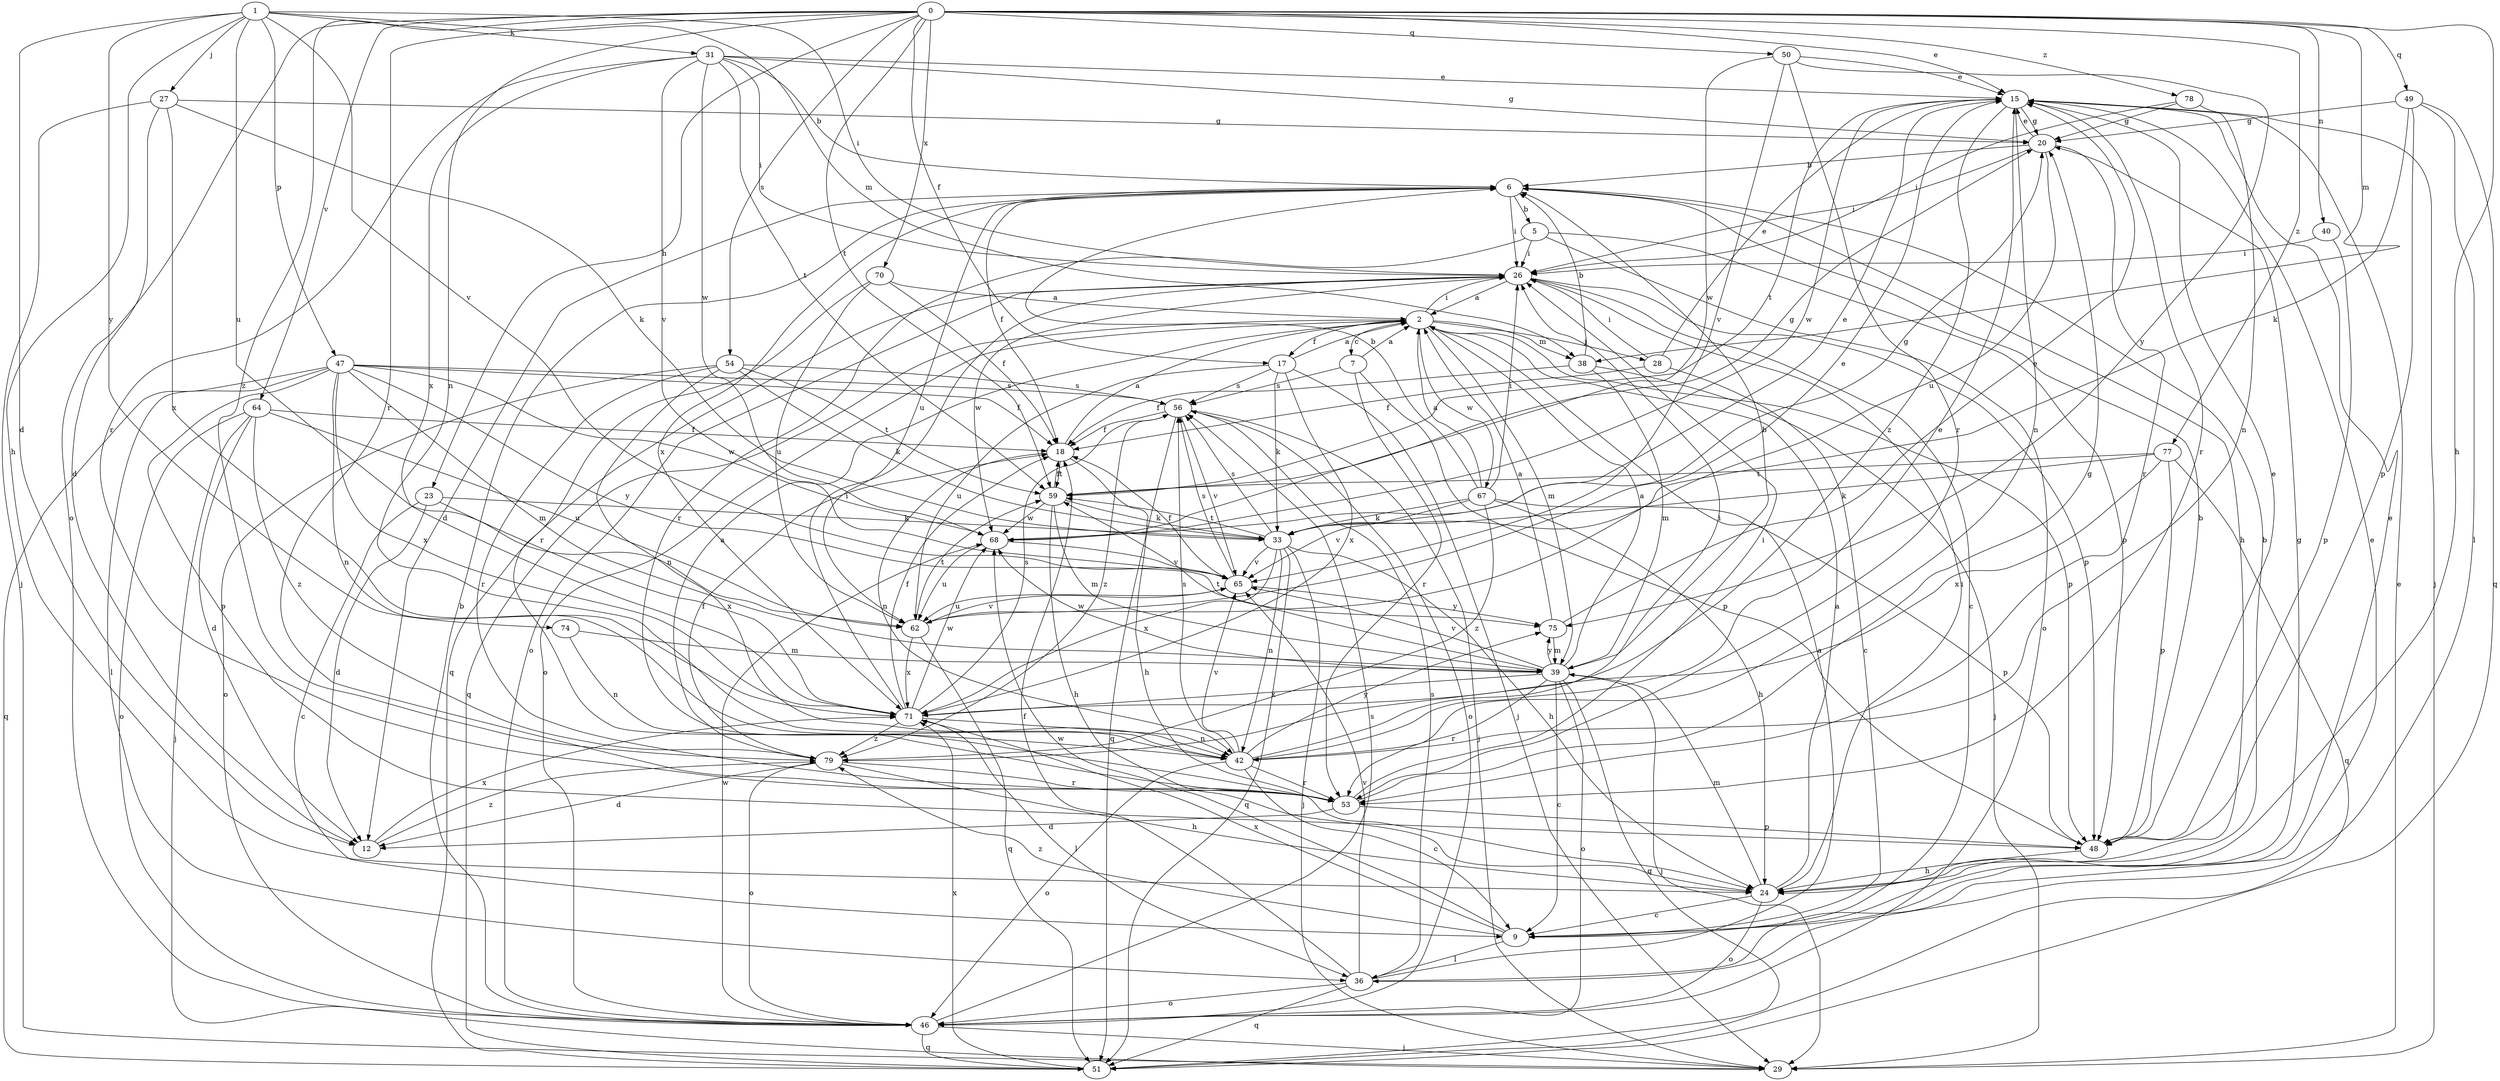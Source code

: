 strict digraph  {
0;
1;
2;
5;
6;
7;
9;
12;
15;
17;
18;
20;
23;
24;
26;
27;
28;
29;
31;
33;
36;
38;
39;
40;
42;
46;
47;
48;
49;
50;
51;
53;
54;
56;
59;
62;
64;
65;
67;
68;
70;
71;
74;
75;
77;
78;
79;
0 -> 15  [label=e];
0 -> 17  [label=f];
0 -> 23  [label=h];
0 -> 24  [label=h];
0 -> 38  [label=m];
0 -> 40  [label=n];
0 -> 42  [label=n];
0 -> 46  [label=o];
0 -> 49  [label=q];
0 -> 50  [label=q];
0 -> 53  [label=r];
0 -> 54  [label=s];
0 -> 59  [label=t];
0 -> 64  [label=v];
0 -> 70  [label=x];
0 -> 77  [label=z];
0 -> 78  [label=z];
0 -> 79  [label=z];
1 -> 12  [label=d];
1 -> 24  [label=h];
1 -> 26  [label=i];
1 -> 27  [label=j];
1 -> 31  [label=k];
1 -> 38  [label=m];
1 -> 47  [label=p];
1 -> 62  [label=u];
1 -> 65  [label=v];
1 -> 74  [label=y];
2 -> 7  [label=c];
2 -> 17  [label=f];
2 -> 26  [label=i];
2 -> 28  [label=j];
2 -> 38  [label=m];
2 -> 39  [label=m];
2 -> 46  [label=o];
2 -> 48  [label=p];
2 -> 51  [label=q];
2 -> 67  [label=w];
5 -> 26  [label=i];
5 -> 46  [label=o];
5 -> 48  [label=p];
5 -> 53  [label=r];
6 -> 5  [label=b];
6 -> 12  [label=d];
6 -> 18  [label=f];
6 -> 24  [label=h];
6 -> 26  [label=i];
6 -> 62  [label=u];
6 -> 71  [label=x];
7 -> 2  [label=a];
7 -> 48  [label=p];
7 -> 53  [label=r];
7 -> 56  [label=s];
9 -> 15  [label=e];
9 -> 20  [label=g];
9 -> 36  [label=l];
9 -> 68  [label=w];
9 -> 71  [label=x];
9 -> 79  [label=z];
12 -> 71  [label=x];
12 -> 79  [label=z];
15 -> 20  [label=g];
15 -> 29  [label=j];
15 -> 42  [label=n];
15 -> 53  [label=r];
15 -> 59  [label=t];
15 -> 68  [label=w];
15 -> 79  [label=z];
17 -> 2  [label=a];
17 -> 29  [label=j];
17 -> 33  [label=k];
17 -> 56  [label=s];
17 -> 62  [label=u];
17 -> 71  [label=x];
18 -> 2  [label=a];
18 -> 24  [label=h];
18 -> 42  [label=n];
18 -> 59  [label=t];
20 -> 6  [label=b];
20 -> 15  [label=e];
20 -> 26  [label=i];
20 -> 53  [label=r];
20 -> 62  [label=u];
23 -> 9  [label=c];
23 -> 12  [label=d];
23 -> 33  [label=k];
23 -> 71  [label=x];
24 -> 2  [label=a];
24 -> 6  [label=b];
24 -> 9  [label=c];
24 -> 26  [label=i];
24 -> 39  [label=m];
24 -> 46  [label=o];
26 -> 2  [label=a];
26 -> 9  [label=c];
26 -> 46  [label=o];
26 -> 48  [label=p];
26 -> 51  [label=q];
26 -> 68  [label=w];
27 -> 12  [label=d];
27 -> 20  [label=g];
27 -> 29  [label=j];
27 -> 33  [label=k];
27 -> 71  [label=x];
28 -> 9  [label=c];
28 -> 15  [label=e];
28 -> 18  [label=f];
28 -> 26  [label=i];
29 -> 15  [label=e];
31 -> 6  [label=b];
31 -> 15  [label=e];
31 -> 20  [label=g];
31 -> 26  [label=i];
31 -> 53  [label=r];
31 -> 59  [label=t];
31 -> 65  [label=v];
31 -> 68  [label=w];
31 -> 71  [label=x];
33 -> 15  [label=e];
33 -> 24  [label=h];
33 -> 29  [label=j];
33 -> 42  [label=n];
33 -> 51  [label=q];
33 -> 56  [label=s];
33 -> 59  [label=t];
33 -> 65  [label=v];
33 -> 71  [label=x];
36 -> 2  [label=a];
36 -> 15  [label=e];
36 -> 18  [label=f];
36 -> 46  [label=o];
36 -> 51  [label=q];
36 -> 56  [label=s];
36 -> 65  [label=v];
38 -> 6  [label=b];
38 -> 18  [label=f];
38 -> 29  [label=j];
38 -> 39  [label=m];
39 -> 2  [label=a];
39 -> 6  [label=b];
39 -> 9  [label=c];
39 -> 29  [label=j];
39 -> 46  [label=o];
39 -> 51  [label=q];
39 -> 53  [label=r];
39 -> 59  [label=t];
39 -> 65  [label=v];
39 -> 68  [label=w];
39 -> 71  [label=x];
39 -> 75  [label=y];
40 -> 26  [label=i];
40 -> 48  [label=p];
42 -> 9  [label=c];
42 -> 15  [label=e];
42 -> 26  [label=i];
42 -> 46  [label=o];
42 -> 53  [label=r];
42 -> 56  [label=s];
42 -> 65  [label=v];
42 -> 75  [label=y];
46 -> 6  [label=b];
46 -> 29  [label=j];
46 -> 51  [label=q];
46 -> 56  [label=s];
46 -> 68  [label=w];
47 -> 18  [label=f];
47 -> 36  [label=l];
47 -> 39  [label=m];
47 -> 42  [label=n];
47 -> 48  [label=p];
47 -> 51  [label=q];
47 -> 56  [label=s];
47 -> 68  [label=w];
47 -> 71  [label=x];
47 -> 75  [label=y];
48 -> 6  [label=b];
48 -> 15  [label=e];
48 -> 24  [label=h];
49 -> 20  [label=g];
49 -> 33  [label=k];
49 -> 36  [label=l];
49 -> 48  [label=p];
49 -> 51  [label=q];
50 -> 15  [label=e];
50 -> 53  [label=r];
50 -> 65  [label=v];
50 -> 68  [label=w];
50 -> 75  [label=y];
51 -> 71  [label=x];
53 -> 12  [label=d];
53 -> 20  [label=g];
53 -> 26  [label=i];
53 -> 48  [label=p];
54 -> 33  [label=k];
54 -> 42  [label=n];
54 -> 46  [label=o];
54 -> 53  [label=r];
54 -> 56  [label=s];
54 -> 59  [label=t];
56 -> 18  [label=f];
56 -> 29  [label=j];
56 -> 46  [label=o];
56 -> 51  [label=q];
56 -> 65  [label=v];
56 -> 79  [label=z];
59 -> 18  [label=f];
59 -> 20  [label=g];
59 -> 24  [label=h];
59 -> 33  [label=k];
59 -> 39  [label=m];
59 -> 68  [label=w];
62 -> 15  [label=e];
62 -> 51  [label=q];
62 -> 59  [label=t];
62 -> 65  [label=v];
62 -> 71  [label=x];
64 -> 12  [label=d];
64 -> 18  [label=f];
64 -> 29  [label=j];
64 -> 46  [label=o];
64 -> 62  [label=u];
64 -> 79  [label=z];
65 -> 18  [label=f];
65 -> 56  [label=s];
65 -> 62  [label=u];
65 -> 75  [label=y];
67 -> 2  [label=a];
67 -> 6  [label=b];
67 -> 24  [label=h];
67 -> 26  [label=i];
67 -> 33  [label=k];
67 -> 48  [label=p];
67 -> 65  [label=v];
67 -> 79  [label=z];
68 -> 20  [label=g];
68 -> 62  [label=u];
68 -> 65  [label=v];
70 -> 2  [label=a];
70 -> 18  [label=f];
70 -> 53  [label=r];
70 -> 62  [label=u];
71 -> 18  [label=f];
71 -> 26  [label=i];
71 -> 36  [label=l];
71 -> 42  [label=n];
71 -> 56  [label=s];
71 -> 68  [label=w];
71 -> 79  [label=z];
74 -> 39  [label=m];
74 -> 42  [label=n];
75 -> 2  [label=a];
75 -> 15  [label=e];
75 -> 39  [label=m];
77 -> 33  [label=k];
77 -> 48  [label=p];
77 -> 51  [label=q];
77 -> 59  [label=t];
77 -> 71  [label=x];
78 -> 20  [label=g];
78 -> 26  [label=i];
78 -> 42  [label=n];
79 -> 2  [label=a];
79 -> 12  [label=d];
79 -> 18  [label=f];
79 -> 24  [label=h];
79 -> 46  [label=o];
79 -> 53  [label=r];
}
